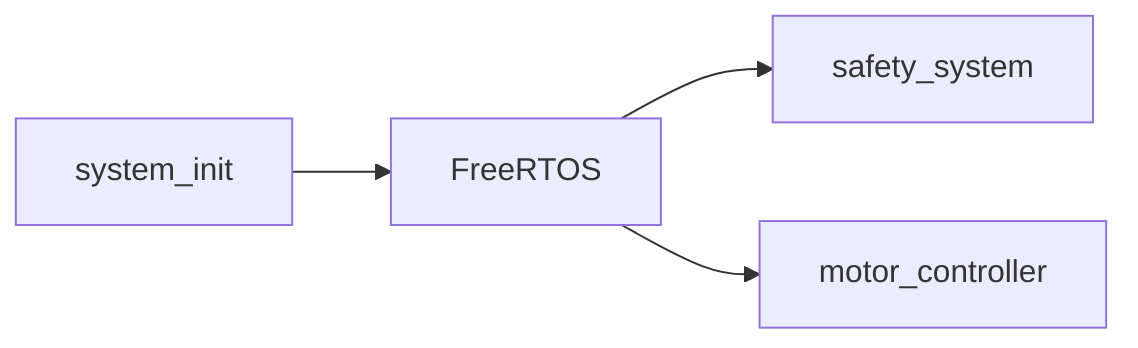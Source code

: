 flowchart LR
  Init[system_init]
  RTOS[FreeRTOS]
  Safety[safety_system]
  Motor[motor_controller]
  Init --> RTOS
  RTOS --> Safety
  RTOS --> Motor